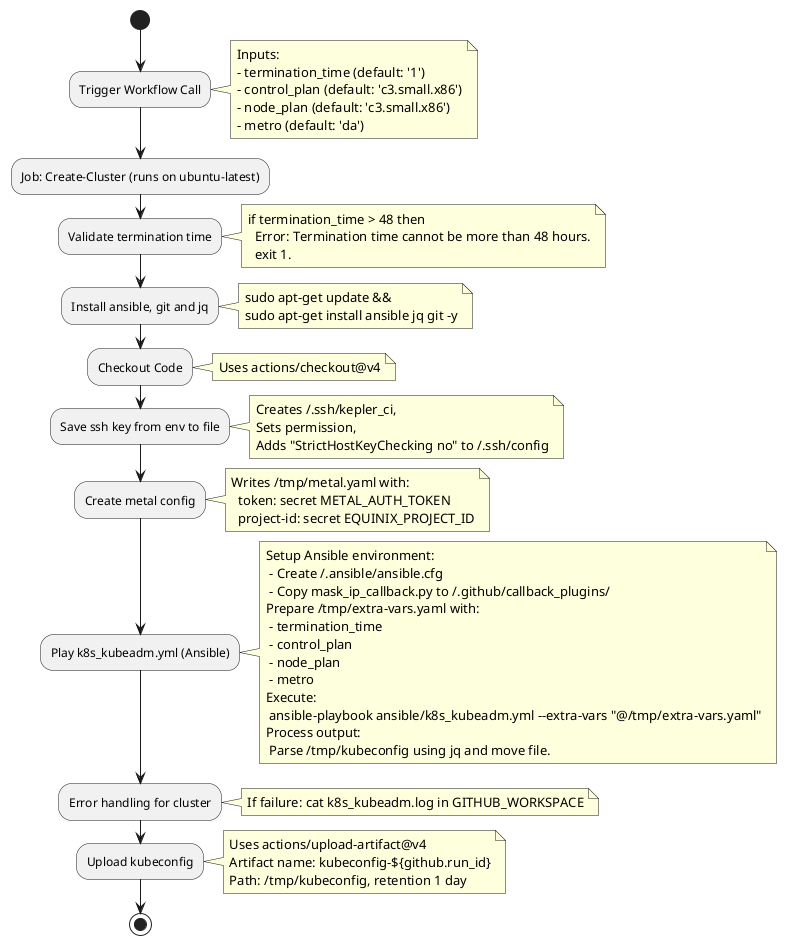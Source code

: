 @startuml
!define RECTANGLE class

start

:Trigger Workflow Call;
note right
  Inputs:
  - termination_time (default: '1')
  - control_plan (default: 'c3.small.x86')
  - node_plan (default: 'c3.small.x86')
  - metro (default: 'da')
end note

:Job: Create-Cluster (runs on ubuntu-latest);

:Validate termination time;
note right
  if termination_time > 48 then
    Error: Termination time cannot be more than 48 hours.
    exit 1.
  end note

:Install ansible, git and jq;
note right
  sudo apt-get update &&
  sudo apt-get install ansible jq git -y
end note

:Checkout Code;
note right
  Uses actions/checkout@v4
end note

:Save ssh key from env to file;
note right
  Creates ~/.ssh/kepler_ci,
  Sets permission,
  Adds "StrictHostKeyChecking no" to ~/.ssh/config
end note

:Create metal config;
note right
  Writes /tmp/metal.yaml with:
    token: secret METAL_AUTH_TOKEN
    project-id: secret EQUINIX_PROJECT_ID
end note

:Play k8s_kubeadm.yml (Ansible);
note right
  Setup Ansible environment:
   - Create ~/.ansible/ansible.cfg
   - Copy mask_ip_callback.py to ~/.github/callback_plugins/
  Prepare /tmp/extra-vars.yaml with:
   - termination_time
   - control_plan
   - node_plan
   - metro
  Execute:
   ansible-playbook ansible/k8s_kubeadm.yml --extra-vars "@/tmp/extra-vars.yaml"
  Process output:
   Parse /tmp/kubeconfig using jq and move file.
end note

:Error handling for cluster;
note right
  If failure: cat k8s_kubeadm.log in GITHUB_WORKSPACE
end note

:Upload kubeconfig;
note right
  Uses actions/upload-artifact@v4
  Artifact name: kubeconfig-${github.run_id}
  Path: /tmp/kubeconfig, retention 1 day
end note

stop
@enduml
